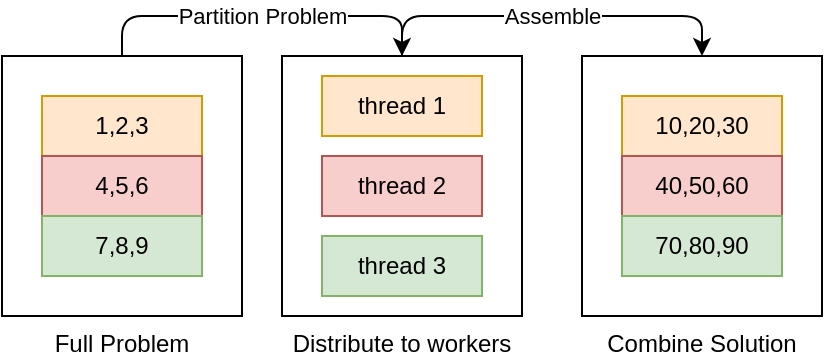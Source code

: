 <mxfile version="14.4.8" type="device"><diagram id="HL6crPFdZX8ceQZ1GrI2" name="Page-1"><mxGraphModel dx="982" dy="535" grid="1" gridSize="10" guides="1" tooltips="1" connect="1" arrows="1" fold="1" page="1" pageScale="1" pageWidth="827" pageHeight="1169" math="1" shadow="0"><root><mxCell id="0"/><mxCell id="1" parent="0"/><mxCell id="p_zoj7QQ6BMBbQVBiw3R-15" value="Partition Problem" style="edgeStyle=orthogonalEdgeStyle;rounded=1;orthogonalLoop=1;jettySize=auto;html=1;entryX=0.5;entryY=0;entryDx=0;entryDy=0;" edge="1" parent="1" source="p_zoj7QQ6BMBbQVBiw3R-12" target="p_zoj7QQ6BMBbQVBiw3R-13"><mxGeometry relative="1" as="geometry"><Array as="points"><mxPoint x="90" y="330"/><mxPoint x="230" y="330"/></Array></mxGeometry></mxCell><mxCell id="p_zoj7QQ6BMBbQVBiw3R-12" value="Full Problem" style="rounded=0;whiteSpace=wrap;html=1;fillColor=none;labelPosition=center;verticalLabelPosition=bottom;align=center;verticalAlign=top;" vertex="1" parent="1"><mxGeometry x="30" y="350" width="120" height="130" as="geometry"/></mxCell><mxCell id="p_zoj7QQ6BMBbQVBiw3R-18" value="Assemble " style="edgeStyle=orthogonalEdgeStyle;rounded=1;orthogonalLoop=1;jettySize=auto;html=1;exitX=0.5;exitY=0;exitDx=0;exitDy=0;entryX=0.5;entryY=0;entryDx=0;entryDy=0;" edge="1" parent="1" source="p_zoj7QQ6BMBbQVBiw3R-13" target="p_zoj7QQ6BMBbQVBiw3R-17"><mxGeometry relative="1" as="geometry"/></mxCell><mxCell id="p_zoj7QQ6BMBbQVBiw3R-13" value="Distribute to workers" style="rounded=0;whiteSpace=wrap;html=1;fillColor=none;labelPosition=center;verticalLabelPosition=bottom;align=center;verticalAlign=top;" vertex="1" parent="1"><mxGeometry x="170" y="350" width="120" height="130" as="geometry"/></mxCell><mxCell id="p_zoj7QQ6BMBbQVBiw3R-5" value="1,2,3" style="rounded=0;whiteSpace=wrap;html=1;fillColor=#ffe6cc;strokeColor=#d79b00;" vertex="1" parent="1"><mxGeometry x="50" y="370" width="80" height="30" as="geometry"/></mxCell><mxCell id="p_zoj7QQ6BMBbQVBiw3R-6" value="4,5,6" style="rounded=0;whiteSpace=wrap;html=1;fillColor=#f8cecc;strokeColor=#b85450;" vertex="1" parent="1"><mxGeometry x="50" y="400" width="80" height="30" as="geometry"/></mxCell><mxCell id="p_zoj7QQ6BMBbQVBiw3R-7" value="7,8,9" style="rounded=0;whiteSpace=wrap;html=1;fillColor=#d5e8d4;strokeColor=#82b366;" vertex="1" parent="1"><mxGeometry x="50" y="430" width="80" height="30" as="geometry"/></mxCell><mxCell id="p_zoj7QQ6BMBbQVBiw3R-9" value="thread 1" style="rounded=0;whiteSpace=wrap;html=1;fillColor=#ffe6cc;strokeColor=#d79b00;" vertex="1" parent="1"><mxGeometry x="190" y="360" width="80" height="30" as="geometry"/></mxCell><mxCell id="p_zoj7QQ6BMBbQVBiw3R-10" value="thread 2" style="rounded=0;whiteSpace=wrap;html=1;fillColor=#f8cecc;strokeColor=#b85450;" vertex="1" parent="1"><mxGeometry x="190" y="400" width="80" height="30" as="geometry"/></mxCell><mxCell id="p_zoj7QQ6BMBbQVBiw3R-11" value="thread 3" style="rounded=0;whiteSpace=wrap;html=1;fillColor=#d5e8d4;strokeColor=#82b366;" vertex="1" parent="1"><mxGeometry x="190" y="440" width="80" height="30" as="geometry"/></mxCell><mxCell id="p_zoj7QQ6BMBbQVBiw3R-17" value="Combine Solution" style="rounded=0;whiteSpace=wrap;html=1;fillColor=none;labelPosition=center;verticalLabelPosition=bottom;align=center;verticalAlign=top;" vertex="1" parent="1"><mxGeometry x="320" y="350" width="120" height="130" as="geometry"/></mxCell><mxCell id="p_zoj7QQ6BMBbQVBiw3R-19" value="10,20,30" style="rounded=0;whiteSpace=wrap;html=1;fillColor=#ffe6cc;strokeColor=#d79b00;" vertex="1" parent="1"><mxGeometry x="340" y="370" width="80" height="30" as="geometry"/></mxCell><mxCell id="p_zoj7QQ6BMBbQVBiw3R-20" value="40,50,60" style="rounded=0;whiteSpace=wrap;html=1;fillColor=#f8cecc;strokeColor=#b85450;" vertex="1" parent="1"><mxGeometry x="340" y="400" width="80" height="30" as="geometry"/></mxCell><mxCell id="p_zoj7QQ6BMBbQVBiw3R-21" value="70,80,90" style="rounded=0;whiteSpace=wrap;html=1;fillColor=#d5e8d4;strokeColor=#82b366;" vertex="1" parent="1"><mxGeometry x="340" y="430" width="80" height="30" as="geometry"/></mxCell></root></mxGraphModel></diagram></mxfile>